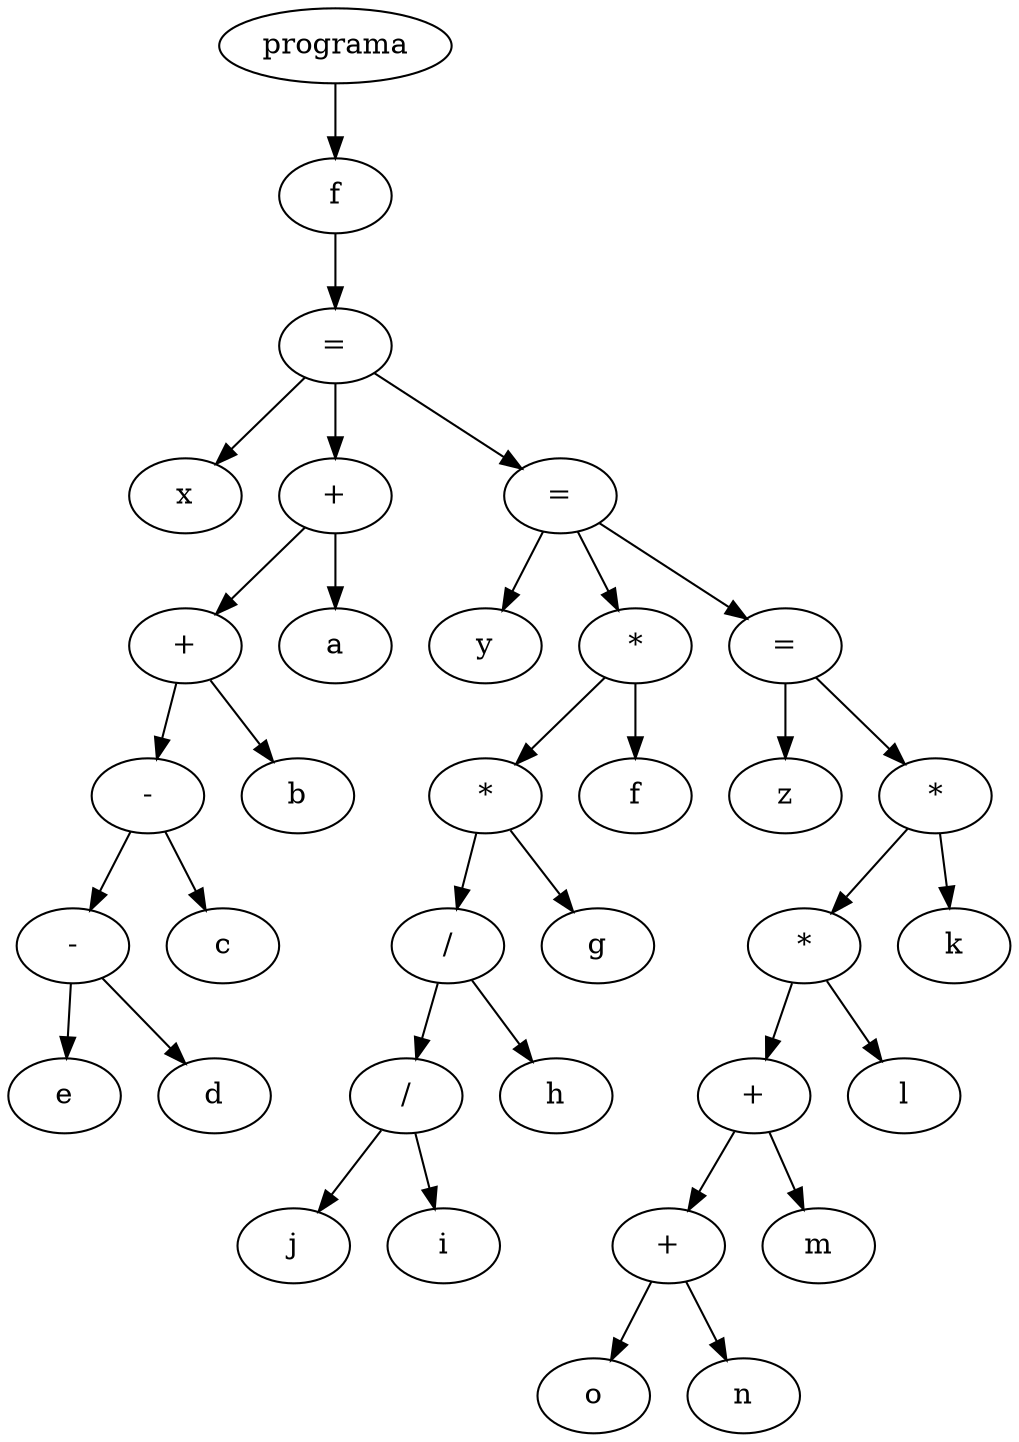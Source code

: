 digraph G {
node_0x102c640 [label="programa"]
node_0x102c5f0 [label="f"]
node_0x102c640 -> node_0x102c5f0
node_0x102b9b0 [label="="]
node_0x102c5f0 -> node_0x102b9b0
node_0x102b480 [label="x"]
node_0x102b9b0 -> node_0x102b480
node_0x102b570 [label="+"]
node_0x102b9b0 -> node_0x102b570
node_0x102b660 [label="+"]
node_0x102b570 -> node_0x102b660
node_0x102b750 [label="-"]
node_0x102b660 -> node_0x102b750
node_0x102b840 [label="-"]
node_0x102b750 -> node_0x102b840
node_0x102b8e0 [label="e"]
node_0x102b840 -> node_0x102b8e0
node_0x102b7f0 [label="d"]
node_0x102b840 -> node_0x102b7f0
node_0x102b700 [label="c"]
node_0x102b750 -> node_0x102b700
node_0x102b610 [label="b"]
node_0x102b660 -> node_0x102b610
node_0x102b520 [label="a"]
node_0x102b570 -> node_0x102b520
node_0x102bf50 [label="="]
node_0x102b9b0 -> node_0x102bf50
node_0x102ba70 [label="y"]
node_0x102bf50 -> node_0x102ba70
node_0x102bb10 [label="*"]
node_0x102bf50 -> node_0x102bb10
node_0x102bc00 [label="*"]
node_0x102bb10 -> node_0x102bc00
node_0x102bcf0 [label="/"]
node_0x102bc00 -> node_0x102bcf0
node_0x102bde0 [label="/"]
node_0x102bcf0 -> node_0x102bde0
node_0x102be80 [label="j"]
node_0x102bde0 -> node_0x102be80
node_0x102bd90 [label="i"]
node_0x102bde0 -> node_0x102bd90
node_0x102bca0 [label="h"]
node_0x102bcf0 -> node_0x102bca0
node_0x102bbb0 [label="g"]
node_0x102bc00 -> node_0x102bbb0
node_0x102bac0 [label="f"]
node_0x102bb10 -> node_0x102bac0
node_0x102c540 [label="="]
node_0x102bf50 -> node_0x102c540
node_0x102c010 [label="z"]
node_0x102c540 -> node_0x102c010
node_0x102c100 [label="*"]
node_0x102c540 -> node_0x102c100
node_0x102c1f0 [label="*"]
node_0x102c100 -> node_0x102c1f0
node_0x102c2e0 [label="+"]
node_0x102c1f0 -> node_0x102c2e0
node_0x102c3d0 [label="+"]
node_0x102c2e0 -> node_0x102c3d0
node_0x102c470 [label="o"]
node_0x102c3d0 -> node_0x102c470
node_0x102c380 [label="n"]
node_0x102c3d0 -> node_0x102c380
node_0x102c290 [label="m"]
node_0x102c2e0 -> node_0x102c290
node_0x102c1a0 [label="l"]
node_0x102c1f0 -> node_0x102c1a0
node_0x102c0b0 [label="k"]
node_0x102c100 -> node_0x102c0b0
}
